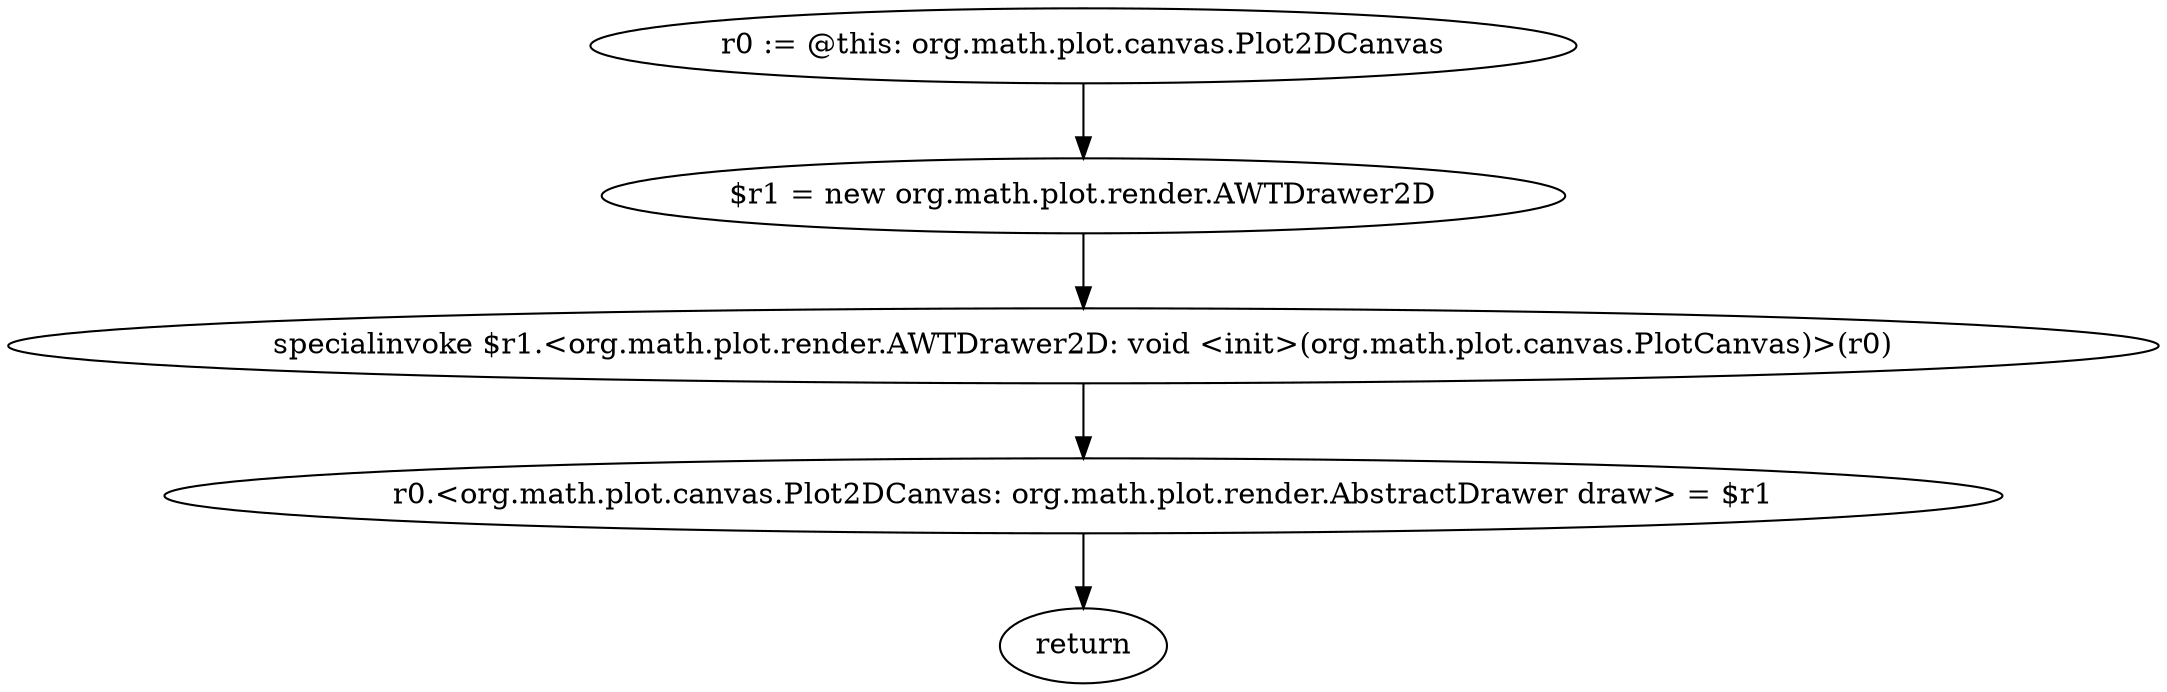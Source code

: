 digraph "unitGraph" {
    "r0 := @this: org.math.plot.canvas.Plot2DCanvas"
    "$r1 = new org.math.plot.render.AWTDrawer2D"
    "specialinvoke $r1.<org.math.plot.render.AWTDrawer2D: void <init>(org.math.plot.canvas.PlotCanvas)>(r0)"
    "r0.<org.math.plot.canvas.Plot2DCanvas: org.math.plot.render.AbstractDrawer draw> = $r1"
    "return"
    "r0 := @this: org.math.plot.canvas.Plot2DCanvas"->"$r1 = new org.math.plot.render.AWTDrawer2D";
    "$r1 = new org.math.plot.render.AWTDrawer2D"->"specialinvoke $r1.<org.math.plot.render.AWTDrawer2D: void <init>(org.math.plot.canvas.PlotCanvas)>(r0)";
    "specialinvoke $r1.<org.math.plot.render.AWTDrawer2D: void <init>(org.math.plot.canvas.PlotCanvas)>(r0)"->"r0.<org.math.plot.canvas.Plot2DCanvas: org.math.plot.render.AbstractDrawer draw> = $r1";
    "r0.<org.math.plot.canvas.Plot2DCanvas: org.math.plot.render.AbstractDrawer draw> = $r1"->"return";
}
